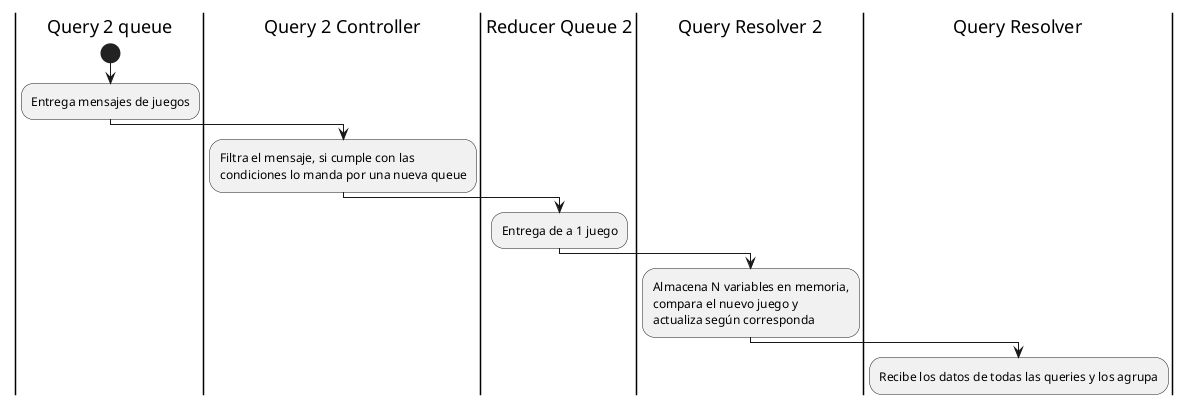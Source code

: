 @startuml
|Query 2 queue|
start
:Entrega mensajes de juegos;

|Query 2 Controller|
:Filtra el mensaje, si cumple con las\ncondiciones lo manda por una nueva queue;

|Reducer Queue 2|
:Entrega de a 1 juego;

|Query Resolver 2|
:Almacena N variables en memoria,\ncompara el nuevo juego y\nactualiza según corresponda;

|Query Resolver|
:Recibe los datos de todas las queries y los agrupa;
@enduml